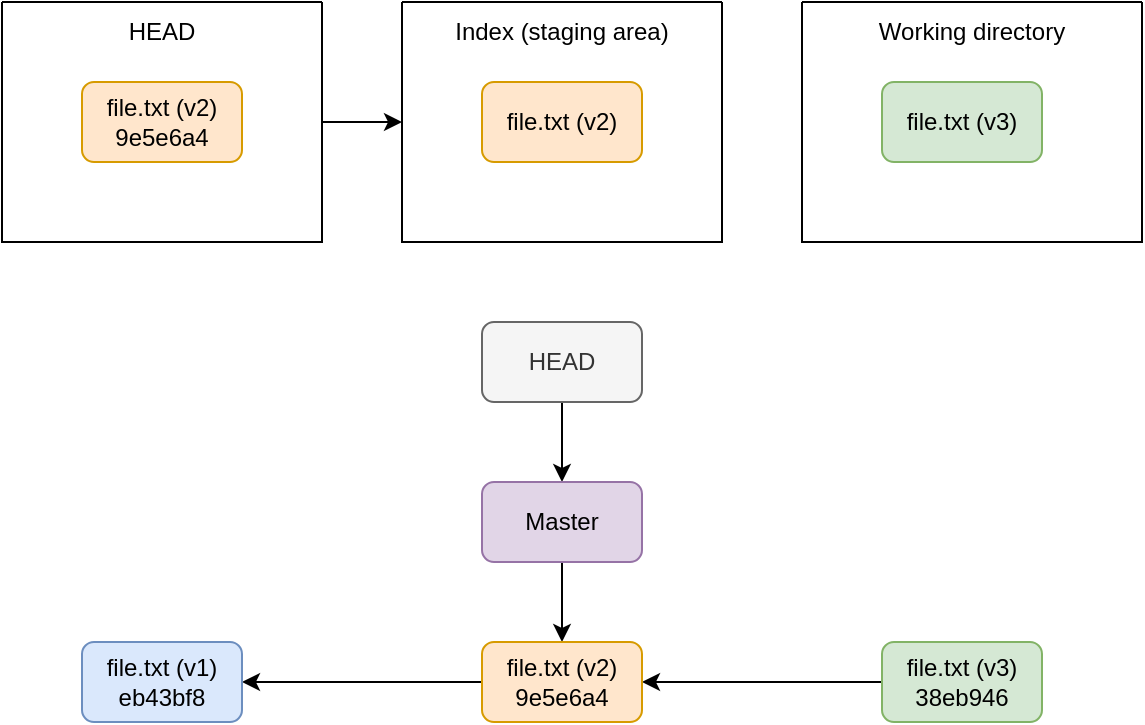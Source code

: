 <mxfile version="24.2.5" type="device">
  <diagram id="0Dm5w2m5YU30e-U3Iji7" name="Page-1">
    <mxGraphModel dx="882" dy="578" grid="1" gridSize="10" guides="1" tooltips="1" connect="1" arrows="1" fold="1" page="1" pageScale="1" pageWidth="850" pageHeight="1100" math="0" shadow="0">
      <root>
        <mxCell id="0" />
        <mxCell id="1" parent="0" />
        <mxCell id="gTSqu0ZoexqHZTmYfQHS-1" style="edgeStyle=orthogonalEdgeStyle;rounded=0;orthogonalLoop=1;jettySize=auto;html=1;exitX=1;exitY=0.5;exitDx=0;exitDy=0;entryX=0;entryY=0.5;entryDx=0;entryDy=0;" parent="1" source="YDy96Od6qkfJMvFy68V8-6" target="YDy96Od6qkfJMvFy68V8-8" edge="1">
          <mxGeometry relative="1" as="geometry" />
        </mxCell>
        <mxCell id="YDy96Od6qkfJMvFy68V8-6" value="" style="swimlane;startSize=0;" parent="1" vertex="1">
          <mxGeometry x="40" y="40" width="160" height="120" as="geometry" />
        </mxCell>
        <mxCell id="YDy96Od6qkfJMvFy68V8-7" value="file.txt (v2) 9e5e6a4" style="rounded=1;whiteSpace=wrap;html=1;fillColor=#ffe6cc;strokeColor=#d79b00;" parent="YDy96Od6qkfJMvFy68V8-6" vertex="1">
          <mxGeometry x="40" y="40" width="80" height="40" as="geometry" />
        </mxCell>
        <mxCell id="arouEbyd1-Xmre0_9hVQ-3" value="HEAD" style="text;html=1;align=center;verticalAlign=middle;whiteSpace=wrap;rounded=0;" parent="YDy96Od6qkfJMvFy68V8-6" vertex="1">
          <mxGeometry width="160" height="30" as="geometry" />
        </mxCell>
        <mxCell id="YDy96Od6qkfJMvFy68V8-8" value="" style="swimlane;startSize=0;" parent="1" vertex="1">
          <mxGeometry x="240" y="40" width="160" height="120" as="geometry" />
        </mxCell>
        <mxCell id="YDy96Od6qkfJMvFy68V8-9" value="file.txt (v2&lt;span style=&quot;background-color: initial;&quot;&gt;)&lt;/span&gt;" style="rounded=1;whiteSpace=wrap;html=1;fillColor=#ffe6cc;strokeColor=#d79b00;" parent="YDy96Od6qkfJMvFy68V8-8" vertex="1">
          <mxGeometry x="40" y="40" width="80" height="40" as="geometry" />
        </mxCell>
        <mxCell id="arouEbyd1-Xmre0_9hVQ-2" value="Index (staging area)" style="text;html=1;align=center;verticalAlign=middle;whiteSpace=wrap;rounded=0;" parent="YDy96Od6qkfJMvFy68V8-8" vertex="1">
          <mxGeometry width="160" height="30" as="geometry" />
        </mxCell>
        <mxCell id="YDy96Od6qkfJMvFy68V8-10" value="" style="swimlane;startSize=0;" parent="1" vertex="1">
          <mxGeometry x="440" y="40" width="170" height="120" as="geometry" />
        </mxCell>
        <mxCell id="YDy96Od6qkfJMvFy68V8-11" value="file.txt (v3)" style="rounded=1;whiteSpace=wrap;html=1;fillColor=#d5e8d4;strokeColor=#82b366;" parent="YDy96Od6qkfJMvFy68V8-10" vertex="1">
          <mxGeometry x="40" y="40" width="80" height="40" as="geometry" />
        </mxCell>
        <mxCell id="arouEbyd1-Xmre0_9hVQ-1" value="Working directory" style="text;html=1;align=center;verticalAlign=middle;whiteSpace=wrap;rounded=0;" parent="YDy96Od6qkfJMvFy68V8-10" vertex="1">
          <mxGeometry width="170" height="30" as="geometry" />
        </mxCell>
        <mxCell id="arouEbyd1-Xmre0_9hVQ-4" style="edgeStyle=orthogonalEdgeStyle;rounded=0;orthogonalLoop=1;jettySize=auto;html=1;exitX=0.5;exitY=1;exitDx=0;exitDy=0;entryX=0.5;entryY=0;entryDx=0;entryDy=0;" parent="1" source="0yJU_FA9EbvK3_0QKE8a-1" target="0yJU_FA9EbvK3_0QKE8a-2" edge="1">
          <mxGeometry relative="1" as="geometry" />
        </mxCell>
        <mxCell id="0yJU_FA9EbvK3_0QKE8a-1" value="HEAD" style="rounded=1;whiteSpace=wrap;html=1;fillColor=#f5f5f5;fontColor=#333333;strokeColor=#666666;" parent="1" vertex="1">
          <mxGeometry x="280" y="200" width="80" height="40" as="geometry" />
        </mxCell>
        <mxCell id="arouEbyd1-Xmre0_9hVQ-5" style="edgeStyle=orthogonalEdgeStyle;rounded=0;orthogonalLoop=1;jettySize=auto;html=1;exitX=0.5;exitY=1;exitDx=0;exitDy=0;entryX=0.5;entryY=0;entryDx=0;entryDy=0;" parent="1" source="0yJU_FA9EbvK3_0QKE8a-2" target="EUzuze9RAPj0XiVp0aX3-1" edge="1">
          <mxGeometry relative="1" as="geometry" />
        </mxCell>
        <mxCell id="0yJU_FA9EbvK3_0QKE8a-2" value="Master" style="rounded=1;whiteSpace=wrap;html=1;fillColor=#e1d5e7;strokeColor=#9673a6;" parent="1" vertex="1">
          <mxGeometry x="280" y="280" width="80" height="40" as="geometry" />
        </mxCell>
        <mxCell id="arouEbyd1-Xmre0_9hVQ-6" style="edgeStyle=orthogonalEdgeStyle;rounded=0;orthogonalLoop=1;jettySize=auto;html=1;exitX=0;exitY=0.5;exitDx=0;exitDy=0;entryX=1;entryY=0.5;entryDx=0;entryDy=0;" parent="1" source="0yJU_FA9EbvK3_0QKE8a-3" target="EUzuze9RAPj0XiVp0aX3-1" edge="1">
          <mxGeometry relative="1" as="geometry" />
        </mxCell>
        <mxCell id="0yJU_FA9EbvK3_0QKE8a-3" value="&lt;div&gt;file.txt (v3)&lt;div&gt;38eb946&lt;/div&gt;&lt;/div&gt;" style="rounded=1;whiteSpace=wrap;html=1;fillColor=#d5e8d4;strokeColor=#82b366;" parent="1" vertex="1">
          <mxGeometry x="480" y="360" width="80" height="40" as="geometry" />
        </mxCell>
        <mxCell id="arouEbyd1-Xmre0_9hVQ-7" style="edgeStyle=orthogonalEdgeStyle;rounded=0;orthogonalLoop=1;jettySize=auto;html=1;exitX=0;exitY=0.5;exitDx=0;exitDy=0;entryX=1;entryY=0.5;entryDx=0;entryDy=0;" parent="1" source="EUzuze9RAPj0XiVp0aX3-1" target="i_00syMxTDgGL3UIOVXo-1" edge="1">
          <mxGeometry relative="1" as="geometry" />
        </mxCell>
        <mxCell id="EUzuze9RAPj0XiVp0aX3-1" value="file.txt (v2) 9e5e6a4" style="rounded=1;whiteSpace=wrap;html=1;fillColor=#ffe6cc;strokeColor=#d79b00;" parent="1" vertex="1">
          <mxGeometry x="280" y="360" width="80" height="40" as="geometry" />
        </mxCell>
        <mxCell id="i_00syMxTDgGL3UIOVXo-1" value="file.txt (v1)&lt;div&gt;eb43bf8&lt;/div&gt;" style="rounded=1;whiteSpace=wrap;html=1;fillColor=#dae8fc;strokeColor=#6c8ebf;" parent="1" vertex="1">
          <mxGeometry x="80" y="360" width="80" height="40" as="geometry" />
        </mxCell>
      </root>
    </mxGraphModel>
  </diagram>
</mxfile>

